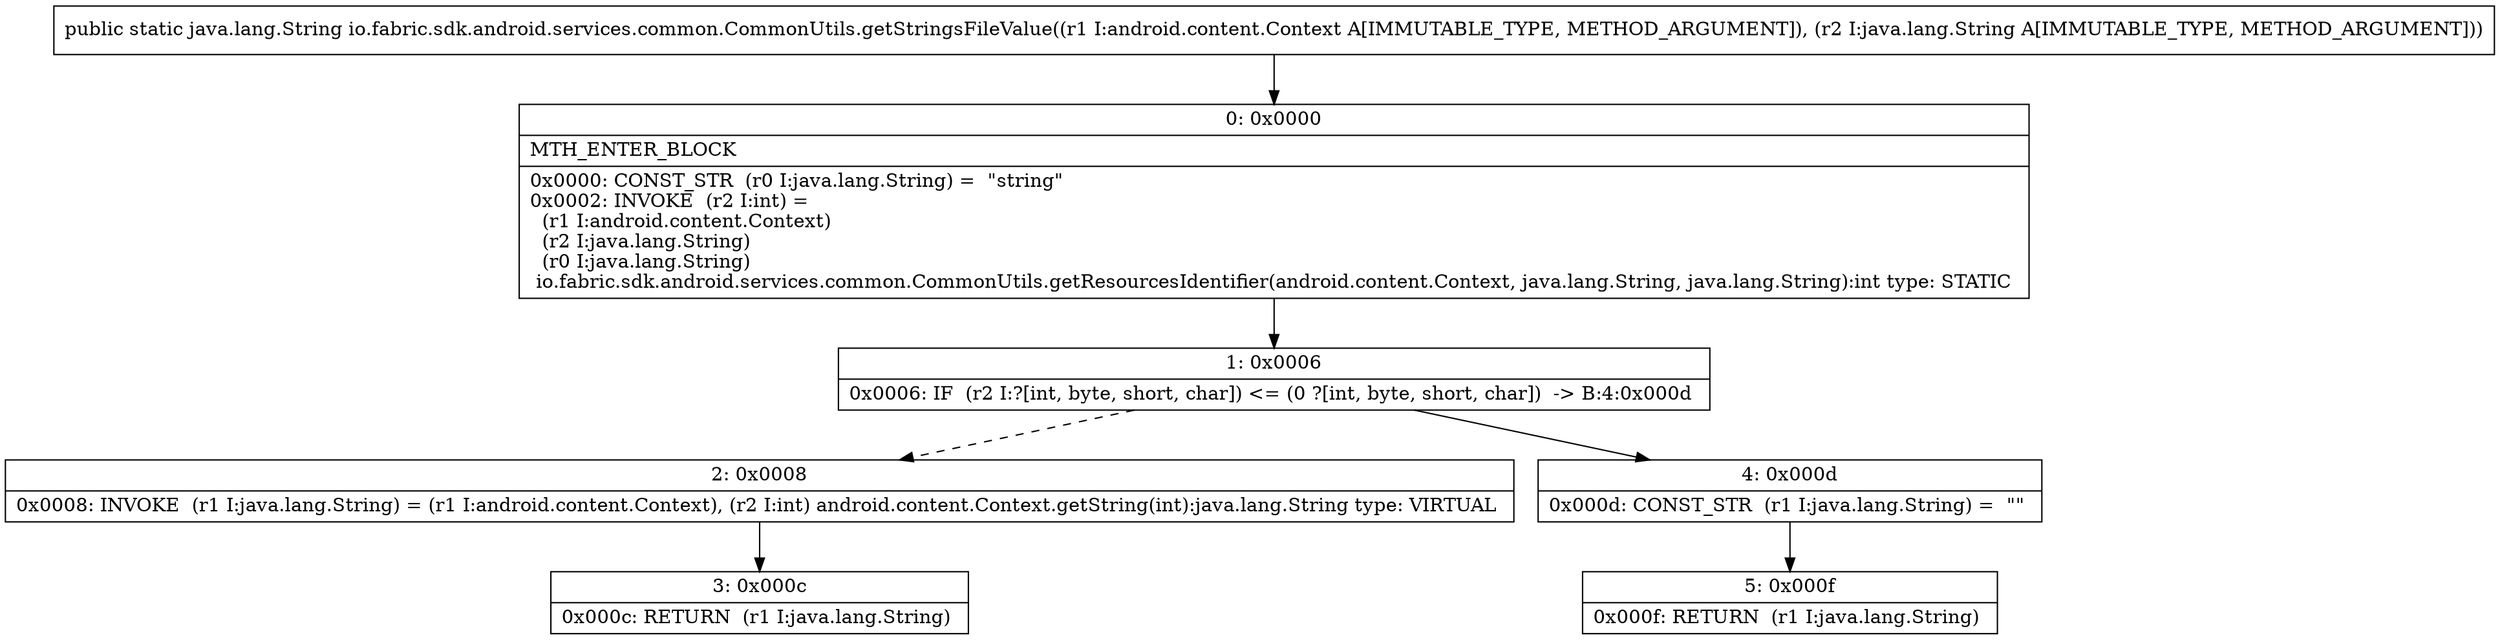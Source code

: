 digraph "CFG forio.fabric.sdk.android.services.common.CommonUtils.getStringsFileValue(Landroid\/content\/Context;Ljava\/lang\/String;)Ljava\/lang\/String;" {
Node_0 [shape=record,label="{0\:\ 0x0000|MTH_ENTER_BLOCK\l|0x0000: CONST_STR  (r0 I:java.lang.String) =  \"string\" \l0x0002: INVOKE  (r2 I:int) = \l  (r1 I:android.content.Context)\l  (r2 I:java.lang.String)\l  (r0 I:java.lang.String)\l io.fabric.sdk.android.services.common.CommonUtils.getResourcesIdentifier(android.content.Context, java.lang.String, java.lang.String):int type: STATIC \l}"];
Node_1 [shape=record,label="{1\:\ 0x0006|0x0006: IF  (r2 I:?[int, byte, short, char]) \<= (0 ?[int, byte, short, char])  \-\> B:4:0x000d \l}"];
Node_2 [shape=record,label="{2\:\ 0x0008|0x0008: INVOKE  (r1 I:java.lang.String) = (r1 I:android.content.Context), (r2 I:int) android.content.Context.getString(int):java.lang.String type: VIRTUAL \l}"];
Node_3 [shape=record,label="{3\:\ 0x000c|0x000c: RETURN  (r1 I:java.lang.String) \l}"];
Node_4 [shape=record,label="{4\:\ 0x000d|0x000d: CONST_STR  (r1 I:java.lang.String) =  \"\" \l}"];
Node_5 [shape=record,label="{5\:\ 0x000f|0x000f: RETURN  (r1 I:java.lang.String) \l}"];
MethodNode[shape=record,label="{public static java.lang.String io.fabric.sdk.android.services.common.CommonUtils.getStringsFileValue((r1 I:android.content.Context A[IMMUTABLE_TYPE, METHOD_ARGUMENT]), (r2 I:java.lang.String A[IMMUTABLE_TYPE, METHOD_ARGUMENT])) }"];
MethodNode -> Node_0;
Node_0 -> Node_1;
Node_1 -> Node_2[style=dashed];
Node_1 -> Node_4;
Node_2 -> Node_3;
Node_4 -> Node_5;
}

